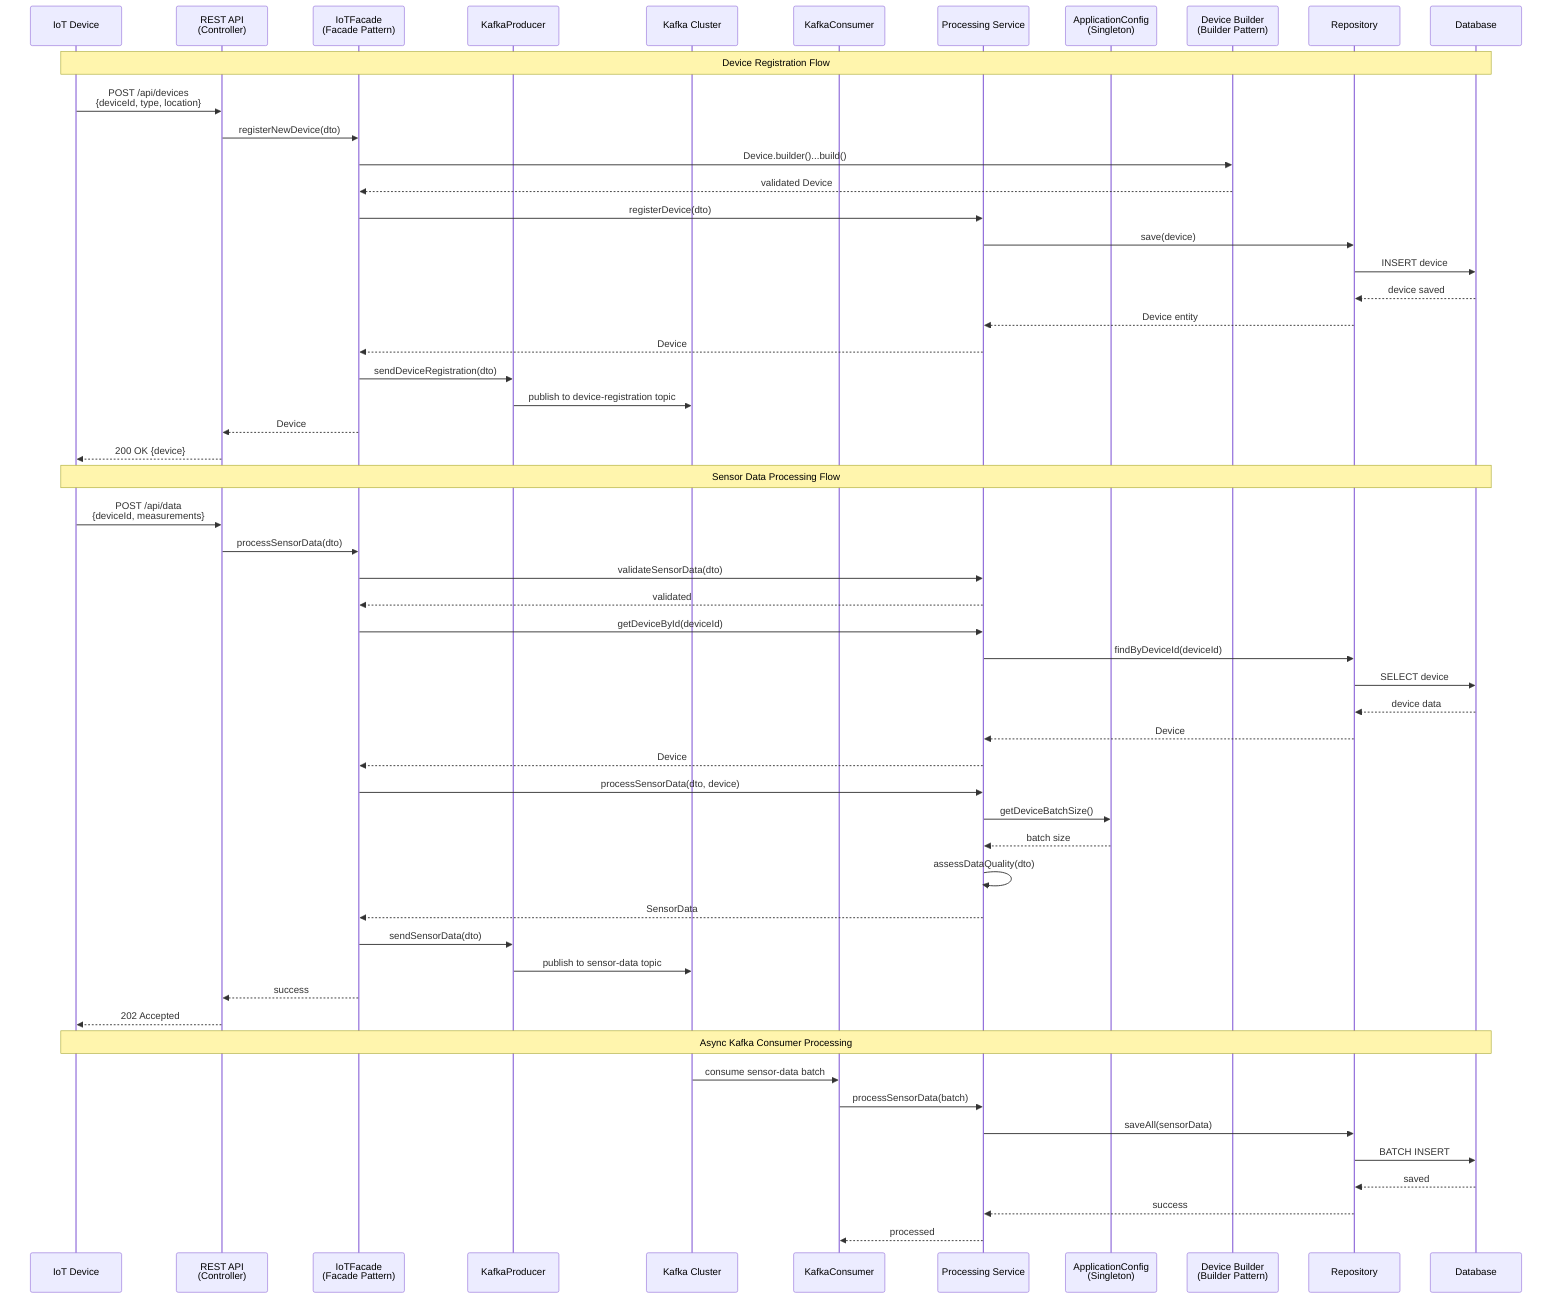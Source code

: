 sequenceDiagram
    participant Device as IoT Device
    participant API as REST API<br/>(Controller)
    participant Facade as IoTFacade<br/>(Facade Pattern)
    participant Producer as KafkaProducer
    participant Kafka as Kafka Cluster
    participant Consumer as KafkaConsumer
    participant Service as Processing Service
    participant Config as ApplicationConfig<br/>(Singleton)
    participant Builder as Device Builder<br/>(Builder Pattern)
    participant Repo as Repository
    participant DB as Database

    Note over Device,DB: Device Registration Flow
    Device->>API: POST /api/devices<br/>{deviceId, type, location}
    API->>Facade: registerNewDevice(dto)
    Facade->>Builder: Device.builder()...build()
    Builder-->>Facade: validated Device
    Facade->>Service: registerDevice(dto)
    Service->>Repo: save(device)
    Repo->>DB: INSERT device
    DB-->>Repo: device saved
    Repo-->>Service: Device entity
    Service-->>Facade: Device
    Facade->>Producer: sendDeviceRegistration(dto)
    Producer->>Kafka: publish to device-registration topic
    Facade-->>API: Device
    API-->>Device: 200 OK {device}

    Note over Device,DB: Sensor Data Processing Flow
    Device->>API: POST /api/data<br/>{deviceId, measurements}
    API->>Facade: processSensorData(dto)
    Facade->>Service: validateSensorData(dto)
    Service-->>Facade: validated
    Facade->>Service: getDeviceById(deviceId)
    Service->>Repo: findByDeviceId(deviceId)
    Repo->>DB: SELECT device
    DB-->>Repo: device data
    Repo-->>Service: Device
    Service-->>Facade: Device
    Facade->>Service: processSensorData(dto, device)
    Service->>Config: getDeviceBatchSize()
    Config-->>Service: batch size
    Service->>Service: assessDataQuality(dto)
    Service-->>Facade: SensorData
    Facade->>Producer: sendSensorData(dto)
    Producer->>Kafka: publish to sensor-data topic
    Facade-->>API: success
    API-->>Device: 202 Accepted

    Note over Device,DB: Async Kafka Consumer Processing
    Kafka->>Consumer: consume sensor-data batch
    Consumer->>Service: processSensorData(batch)
    Service->>Repo: saveAll(sensorData)
    Repo->>DB: BATCH INSERT
    DB-->>Repo: saved
    Repo-->>Service: success
    Service-->>Consumer: processed